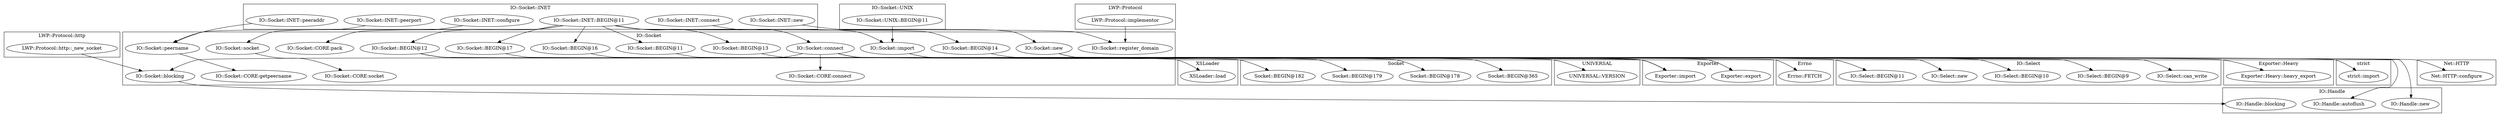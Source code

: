 digraph {
graph [overlap=false]
subgraph cluster_IO_Socket_INET {
	label="IO::Socket::INET";
	"IO::Socket::INET::configure";
	"IO::Socket::INET::new";
	"IO::Socket::INET::BEGIN@11";
	"IO::Socket::INET::peerport";
	"IO::Socket::INET::connect";
	"IO::Socket::INET::peeraddr";
}
subgraph cluster_XSLoader {
	label="XSLoader";
	"XSLoader::load";
}
subgraph cluster_IO_Handle {
	label="IO::Handle";
	"IO::Handle::autoflush";
	"IO::Handle::blocking";
	"IO::Handle::new";
}
subgraph cluster_Socket {
	label="Socket";
	"Socket::BEGIN@365";
	"Socket::BEGIN@178";
	"Socket::BEGIN@179";
	"Socket::BEGIN@182";
}
subgraph cluster_IO_Socket_UNIX {
	label="IO::Socket::UNIX";
	"IO::Socket::UNIX::BEGIN@11";
}
subgraph cluster_LWP_Protocol {
	label="LWP::Protocol";
	"LWP::Protocol::implementor";
}
subgraph cluster_UNIVERSAL {
	label="UNIVERSAL";
	"UNIVERSAL::VERSION";
}
subgraph cluster_Errno {
	label="Errno";
	"Errno::FETCH";
}
subgraph cluster_strict {
	label="strict";
	"strict::import";
}
subgraph cluster_Exporter_Heavy {
	label="Exporter::Heavy";
	"Exporter::Heavy::heavy_export";
}
subgraph cluster_Net_HTTP {
	label="Net::HTTP";
	"Net::HTTP::configure";
}
subgraph cluster_Exporter {
	label="Exporter";
	"Exporter::import";
	"Exporter::export";
}
subgraph cluster_IO_Select {
	label="IO::Select";
	"IO::Select::can_write";
	"IO::Select::BEGIN@9";
	"IO::Select::BEGIN@10";
	"IO::Select::new";
	"IO::Select::BEGIN@11";
}
subgraph cluster_IO_Socket {
	label="IO::Socket";
	"IO::Socket::BEGIN@12";
	"IO::Socket::BEGIN@17";
	"IO::Socket::CORE:pack";
	"IO::Socket::connect";
	"IO::Socket::CORE:getpeername";
	"IO::Socket::CORE:connect";
	"IO::Socket::BEGIN@13";
	"IO::Socket::import";
	"IO::Socket::register_domain";
	"IO::Socket::BEGIN@16";
	"IO::Socket::BEGIN@14";
	"IO::Socket::CORE:socket";
	"IO::Socket::new";
	"IO::Socket::BEGIN@11";
	"IO::Socket::socket";
	"IO::Socket::blocking";
	"IO::Socket::peername";
}
subgraph cluster_LWP_Protocol_http {
	label="LWP::Protocol::http";
	"LWP::Protocol::http::_new_socket";
}
"IO::Socket::INET::BEGIN@11" -> "IO::Socket::BEGIN@14";
"IO::Socket::connect" -> "IO::Select::BEGIN@9";
"IO::Socket::BEGIN@12" -> "Exporter::import";
"IO::Socket::BEGIN@13" -> "Exporter::import";
"IO::Socket::BEGIN@16" -> "Exporter::import";
"IO::Socket::BEGIN@11" -> "Exporter::import";
"IO::Socket::BEGIN@17" -> "Exporter::import";
"IO::Socket::INET::new" -> "IO::Socket::new";
"IO::Socket::INET::configure" -> "IO::Socket::socket";
"IO::Socket::BEGIN@12" -> "Socket::BEGIN@179";
"IO::Socket::connect" -> "IO::Select::BEGIN@11";
"IO::Socket::INET::BEGIN@11" -> "IO::Socket::BEGIN@12";
"IO::Socket::connect" -> "IO::Select::new";
"IO::Socket::connect" -> "Errno::FETCH";
"IO::Socket::new" -> "IO::Handle::autoflush";
"IO::Socket::blocking" -> "IO::Handle::blocking";
"IO::Socket::INET::BEGIN@11" -> "IO::Socket::BEGIN@13";
"IO::Socket::INET::BEGIN@11" -> "IO::Socket::BEGIN@16";
"IO::Socket::BEGIN@12" -> "Socket::BEGIN@182";
"IO::Socket::connect" -> "IO::Socket::CORE:connect";
"IO::Socket::UNIX::BEGIN@11" -> "IO::Socket::import";
"IO::Socket::INET::BEGIN@11" -> "IO::Socket::import";
"IO::Socket::BEGIN@12" -> "XSLoader::load";
"IO::Socket::connect" -> "IO::Select::BEGIN@10";
"LWP::Protocol::implementor" -> "IO::Socket::register_domain";
"IO::Socket::INET::BEGIN@11" -> "IO::Socket::register_domain";
"IO::Socket::BEGIN@12" -> "Socket::BEGIN@178";
"IO::Socket::socket" -> "IO::Socket::CORE:socket";
"IO::Socket::INET::BEGIN@11" -> "IO::Socket::CORE:pack";
"IO::Socket::import" -> "Exporter::export";
"IO::Socket::new" -> "IO::Handle::new";
"IO::Socket::BEGIN@12" -> "Socket::BEGIN@365";
"IO::Socket::new" -> "Net::HTTP::configure";
"IO::Socket::INET::BEGIN@11" -> "IO::Socket::BEGIN@11";
"IO::Socket::INET::peerport" -> "IO::Socket::peername";
"IO::Socket::INET::peeraddr" -> "IO::Socket::peername";
"IO::Socket::INET::BEGIN@11" -> "IO::Socket::BEGIN@17";
"IO::Socket::INET::connect" -> "IO::Socket::connect";
"IO::Socket::peername" -> "IO::Socket::CORE:getpeername";
"IO::Socket::import" -> "Exporter::Heavy::heavy_export";
"IO::Socket::connect" -> "IO::Select::can_write";
"IO::Socket::BEGIN@12" -> "UNIVERSAL::VERSION";
"IO::Socket::BEGIN@14" -> "strict::import";
"LWP::Protocol::http::_new_socket" -> "IO::Socket::blocking";
"IO::Socket::connect" -> "IO::Socket::blocking";
}
